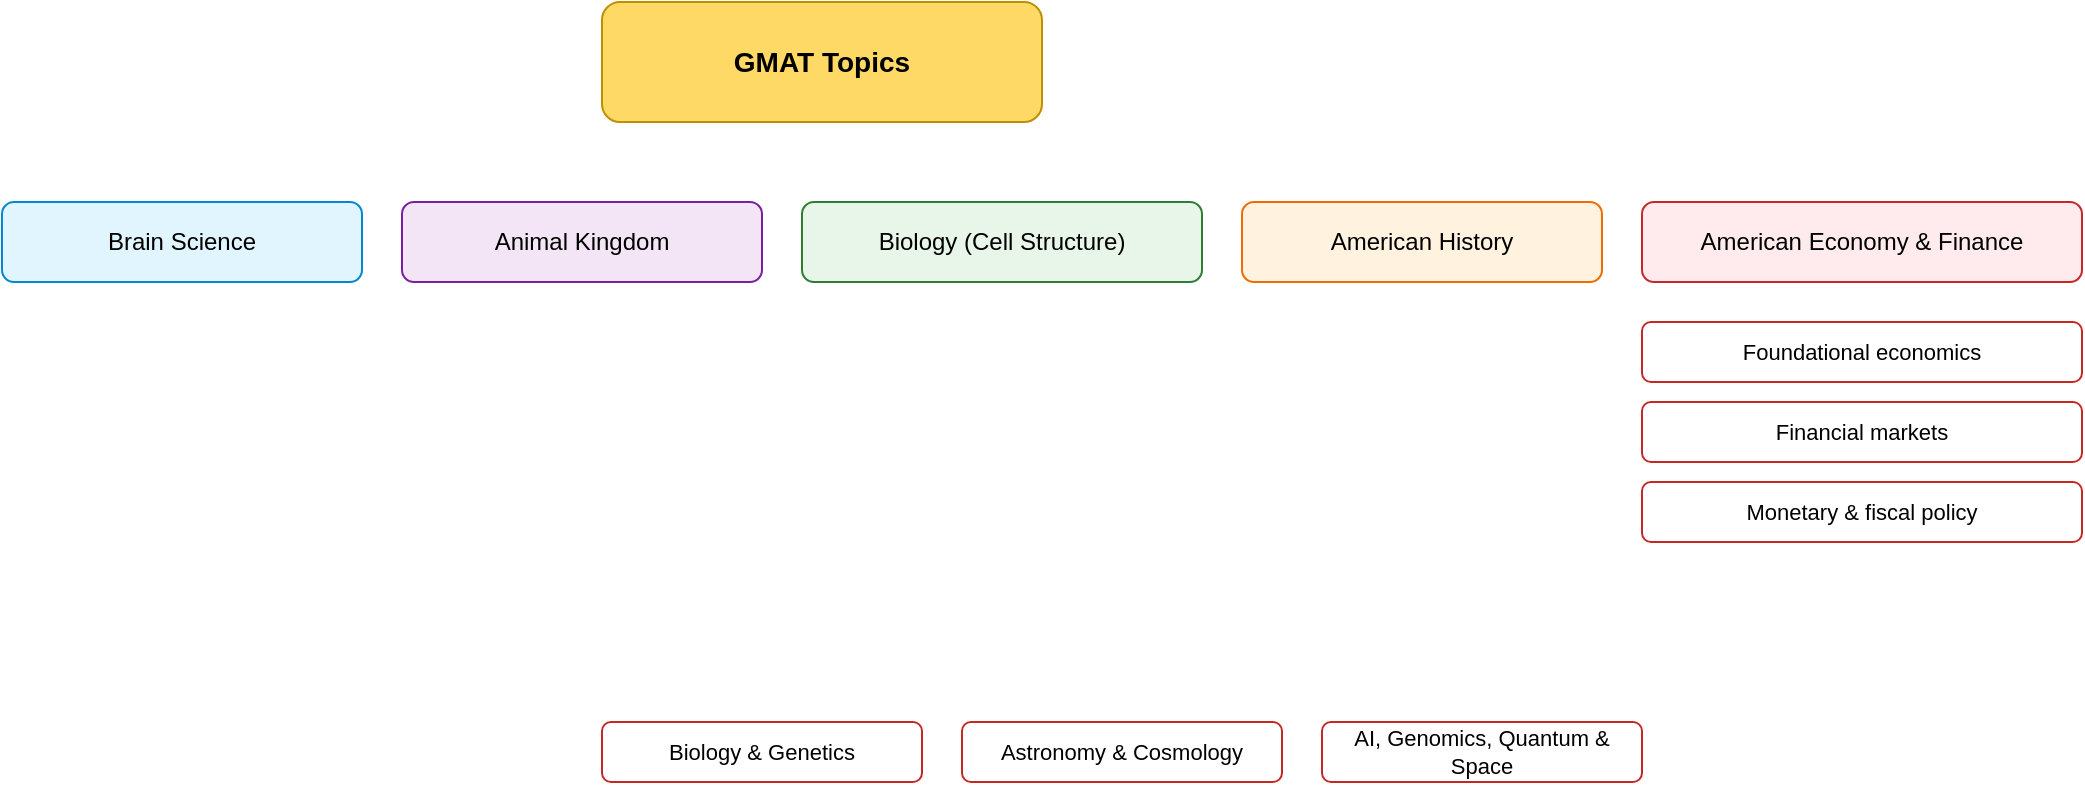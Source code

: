 <?xml version="1.0" encoding="UTF-8"?>
<mxfile>
  <diagram name="GMAT Topics" id="gmattopics">
    <mxGraphModel dx="1280" dy="800" grid="1" gridSize="10" guides="1" tooltips="1" connect="1" arrows="1" fold="1" page="1" pageScale="1" pageWidth="850" pageHeight="1100">
      <root>
        <mxCell id="0"/>
        <mxCell id="1" parent="0"/>

        <!-- Central node -->
        <mxCell id="2" value="GMAT Topics" style="rounded=1;whiteSpace=wrap;html=1;fillColor=#ffd966;strokeColor=#bf8f00;fontSize=14;fontStyle=1;" vertex="1" parent="1">
          <mxGeometry x="320" y="20" width="220" height="60" as="geometry"/>
        </mxCell>

        <!-- Main topic nodes (row 1) -->
        <mxCell id="10" value="Brain Science" style="rounded=1;whiteSpace=wrap;html=1;fillColor=#e1f5fe;strokeColor=#0288d1;fontSize=12;" vertex="1" parent="1">
          <mxGeometry x="20" y="120" width="180" height="40" as="geometry"/>
        </mxCell>
        <mxCell id="11" value="Animal Kingdom" style="rounded=1;whiteSpace=wrap;html=1;fillColor=#f3e5f5;strokeColor=#7b1fa2;fontSize=12;" vertex="1" parent="1">
          <mxGeometry x="220" y="120" width="180" height="40" as="geometry"/>
        </mxCell>
        <mxCell id="12" value="Biology (Cell Structure)" style="rounded=1;whiteSpace=wrap;html=1;fillColor=#e8f5e9;strokeColor=#2e7d32;fontSize=12;" vertex="1" parent="1">
          <mxGeometry x="420" y="120" width="200" height="40" as="geometry"/>
        </mxCell>
        <mxCell id="13" value="American History" style="rounded=1;whiteSpace=wrap;html=1;fillColor=#fff3e0;strokeColor=#ef6c00;fontSize=12;" vertex="1" parent="1">
          <mxGeometry x="640" y="120" width="180" height="40" as="geometry"/>
        </mxCell>
        <mxCell id="14" value="American Economy &amp; Finance" style="rounded=1;whiteSpace=wrap;html=1;fillColor=#ffebee;strokeColor=#c62828;fontSize=12;" vertex="1" parent="1">
          <mxGeometry x="840" y="120" width="220" height="40" as="geometry"/>
        </mxCell>

        <!-- Example subtopics for American Economy (fixed ampersands) -->
        <mxCell id="141" value="Foundational economics" style="rounded=1;whiteSpace=wrap;html=1;fillColor=#ffffff;strokeColor=#c62828;fontSize=11;" vertex="1" parent="1">
          <mxGeometry x="840" y="180" width="220" height="30" as="geometry"/>
        </mxCell>
        <mxCell id="142" value="Financial markets" style="rounded=1;whiteSpace=wrap;html=1;fillColor=#ffffff;strokeColor=#c62828;fontSize=11;" vertex="1" parent="1">
          <mxGeometry x="840" y="220" width="220" height="30" as="geometry"/>
        </mxCell>
        <mxCell id="143" value="Monetary &amp; fiscal policy" style="rounded=1;whiteSpace=wrap;html=1;fillColor=#ffffff;strokeColor=#c62828;fontSize=11;" vertex="1" parent="1">
          <mxGeometry x="840" y="260" width="220" height="30" as="geometry"/>
        </mxCell>

        <!-- Science & Tech subtopics with fixed ampersands -->
        <mxCell id="201" value="Biology &amp; Genetics" style="rounded=1;whiteSpace=wrap;html=1;fillColor=#ffffff;strokeColor=#c62828;fontSize=11;" vertex="1" parent="1">
          <mxGeometry x="320" y="380" width="160" height="30" as="geometry"/>
        </mxCell>
        <mxCell id="202" value="Astronomy &amp; Cosmology" style="rounded=1;whiteSpace=wrap;html=1;fillColor=#ffffff;strokeColor=#c62828;fontSize=11;" vertex="1" parent="1">
          <mxGeometry x="500" y="380" width="160" height="30" as="geometry"/>
        </mxCell>
        <mxCell id="203" value="AI, Genomics, Quantum &amp; Space" style="rounded=1;whiteSpace=wrap;html=1;fillColor=#ffffff;strokeColor=#c62828;fontSize=11;" vertex="1" parent="1">
          <mxGeometry x="680" y="380" width="160" height="30" as="geometry"/>
        </mxCell>

      </root>
    </mxGraphModel>
  </diagram>
</mxfile>
